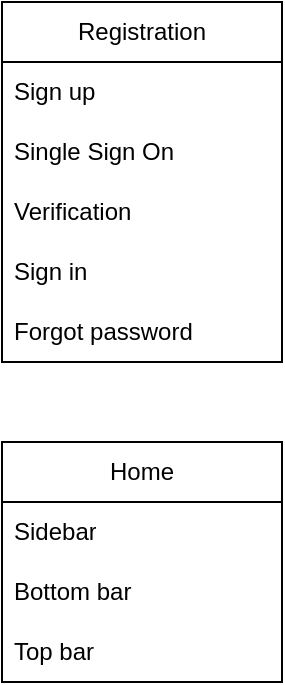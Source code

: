 <mxfile version="21.6.1" type="device">
  <diagram id="C5RBs43oDa-KdzZeNtuy" name="Page-1">
    <mxGraphModel dx="1235" dy="633" grid="1" gridSize="10" guides="1" tooltips="1" connect="1" arrows="1" fold="1" page="1" pageScale="1" pageWidth="827" pageHeight="1169" math="0" shadow="0">
      <root>
        <mxCell id="WIyWlLk6GJQsqaUBKTNV-0" />
        <mxCell id="WIyWlLk6GJQsqaUBKTNV-1" parent="WIyWlLk6GJQsqaUBKTNV-0" />
        <object label="Registration" placeholders="1" id="pZ0ktf4GGjeGEN34yHx3-0">
          <mxCell style="swimlane;fontStyle=0;childLayout=stackLayout;horizontal=1;startSize=30;horizontalStack=0;resizeParent=1;resizeParentMax=0;resizeLast=0;collapsible=1;marginBottom=0;whiteSpace=wrap;html=1;" vertex="1" parent="WIyWlLk6GJQsqaUBKTNV-1">
            <mxGeometry x="20" y="70" width="140" height="180" as="geometry" />
          </mxCell>
        </object>
        <mxCell id="pZ0ktf4GGjeGEN34yHx3-1" value="Sign up" style="text;strokeColor=none;fillColor=none;align=left;verticalAlign=middle;spacingLeft=4;spacingRight=4;overflow=hidden;points=[[0,0.5],[1,0.5]];portConstraint=eastwest;rotatable=0;whiteSpace=wrap;html=1;" vertex="1" parent="pZ0ktf4GGjeGEN34yHx3-0">
          <mxGeometry y="30" width="140" height="30" as="geometry" />
        </mxCell>
        <mxCell id="pZ0ktf4GGjeGEN34yHx3-9" value="Single Sign On" style="text;strokeColor=none;fillColor=none;align=left;verticalAlign=middle;spacingLeft=4;spacingRight=4;overflow=hidden;points=[[0,0.5],[1,0.5]];portConstraint=eastwest;rotatable=0;whiteSpace=wrap;html=1;" vertex="1" parent="pZ0ktf4GGjeGEN34yHx3-0">
          <mxGeometry y="60" width="140" height="30" as="geometry" />
        </mxCell>
        <mxCell id="pZ0ktf4GGjeGEN34yHx3-2" value="&lt;div&gt;Verification&lt;/div&gt;" style="text;strokeColor=none;fillColor=none;align=left;verticalAlign=middle;spacingLeft=4;spacingRight=4;overflow=hidden;points=[[0,0.5],[1,0.5]];portConstraint=eastwest;rotatable=0;whiteSpace=wrap;html=1;" vertex="1" parent="pZ0ktf4GGjeGEN34yHx3-0">
          <mxGeometry y="90" width="140" height="30" as="geometry" />
        </mxCell>
        <mxCell id="pZ0ktf4GGjeGEN34yHx3-3" value="Sign in" style="text;strokeColor=none;fillColor=none;align=left;verticalAlign=middle;spacingLeft=4;spacingRight=4;overflow=hidden;points=[[0,0.5],[1,0.5]];portConstraint=eastwest;rotatable=0;whiteSpace=wrap;html=1;" vertex="1" parent="pZ0ktf4GGjeGEN34yHx3-0">
          <mxGeometry y="120" width="140" height="30" as="geometry" />
        </mxCell>
        <mxCell id="pZ0ktf4GGjeGEN34yHx3-8" value="Forgot password" style="text;strokeColor=none;fillColor=none;align=left;verticalAlign=middle;spacingLeft=4;spacingRight=4;overflow=hidden;points=[[0,0.5],[1,0.5]];portConstraint=eastwest;rotatable=0;whiteSpace=wrap;html=1;" vertex="1" parent="pZ0ktf4GGjeGEN34yHx3-0">
          <mxGeometry y="150" width="140" height="30" as="geometry" />
        </mxCell>
        <mxCell id="pZ0ktf4GGjeGEN34yHx3-10" value="Home" style="swimlane;fontStyle=0;childLayout=stackLayout;horizontal=1;startSize=30;horizontalStack=0;resizeParent=1;resizeParentMax=0;resizeLast=0;collapsible=1;marginBottom=0;whiteSpace=wrap;html=1;" vertex="1" parent="WIyWlLk6GJQsqaUBKTNV-1">
          <mxGeometry x="20" y="290" width="140" height="120" as="geometry" />
        </mxCell>
        <mxCell id="pZ0ktf4GGjeGEN34yHx3-11" value="Sidebar" style="text;strokeColor=none;fillColor=none;align=left;verticalAlign=middle;spacingLeft=4;spacingRight=4;overflow=hidden;points=[[0,0.5],[1,0.5]];portConstraint=eastwest;rotatable=0;whiteSpace=wrap;html=1;" vertex="1" parent="pZ0ktf4GGjeGEN34yHx3-10">
          <mxGeometry y="30" width="140" height="30" as="geometry" />
        </mxCell>
        <mxCell id="pZ0ktf4GGjeGEN34yHx3-12" value="Bottom bar" style="text;strokeColor=none;fillColor=none;align=left;verticalAlign=middle;spacingLeft=4;spacingRight=4;overflow=hidden;points=[[0,0.5],[1,0.5]];portConstraint=eastwest;rotatable=0;whiteSpace=wrap;html=1;" vertex="1" parent="pZ0ktf4GGjeGEN34yHx3-10">
          <mxGeometry y="60" width="140" height="30" as="geometry" />
        </mxCell>
        <mxCell id="pZ0ktf4GGjeGEN34yHx3-13" value="Top bar" style="text;strokeColor=none;fillColor=none;align=left;verticalAlign=middle;spacingLeft=4;spacingRight=4;overflow=hidden;points=[[0,0.5],[1,0.5]];portConstraint=eastwest;rotatable=0;whiteSpace=wrap;html=1;" vertex="1" parent="pZ0ktf4GGjeGEN34yHx3-10">
          <mxGeometry y="90" width="140" height="30" as="geometry" />
        </mxCell>
      </root>
    </mxGraphModel>
  </diagram>
</mxfile>
